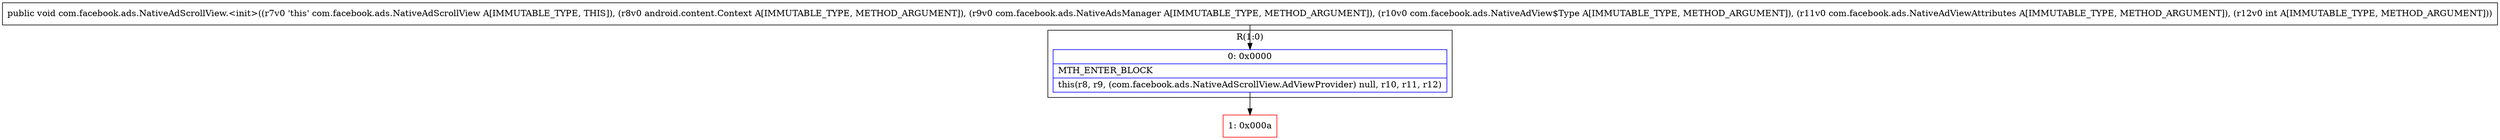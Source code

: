 digraph "CFG forcom.facebook.ads.NativeAdScrollView.\<init\>(Landroid\/content\/Context;Lcom\/facebook\/ads\/NativeAdsManager;Lcom\/facebook\/ads\/NativeAdView$Type;Lcom\/facebook\/ads\/NativeAdViewAttributes;I)V" {
subgraph cluster_Region_1346397182 {
label = "R(1:0)";
node [shape=record,color=blue];
Node_0 [shape=record,label="{0\:\ 0x0000|MTH_ENTER_BLOCK\l|this(r8, r9, (com.facebook.ads.NativeAdScrollView.AdViewProvider) null, r10, r11, r12)\l}"];
}
Node_1 [shape=record,color=red,label="{1\:\ 0x000a}"];
MethodNode[shape=record,label="{public void com.facebook.ads.NativeAdScrollView.\<init\>((r7v0 'this' com.facebook.ads.NativeAdScrollView A[IMMUTABLE_TYPE, THIS]), (r8v0 android.content.Context A[IMMUTABLE_TYPE, METHOD_ARGUMENT]), (r9v0 com.facebook.ads.NativeAdsManager A[IMMUTABLE_TYPE, METHOD_ARGUMENT]), (r10v0 com.facebook.ads.NativeAdView$Type A[IMMUTABLE_TYPE, METHOD_ARGUMENT]), (r11v0 com.facebook.ads.NativeAdViewAttributes A[IMMUTABLE_TYPE, METHOD_ARGUMENT]), (r12v0 int A[IMMUTABLE_TYPE, METHOD_ARGUMENT])) }"];
MethodNode -> Node_0;
Node_0 -> Node_1;
}

